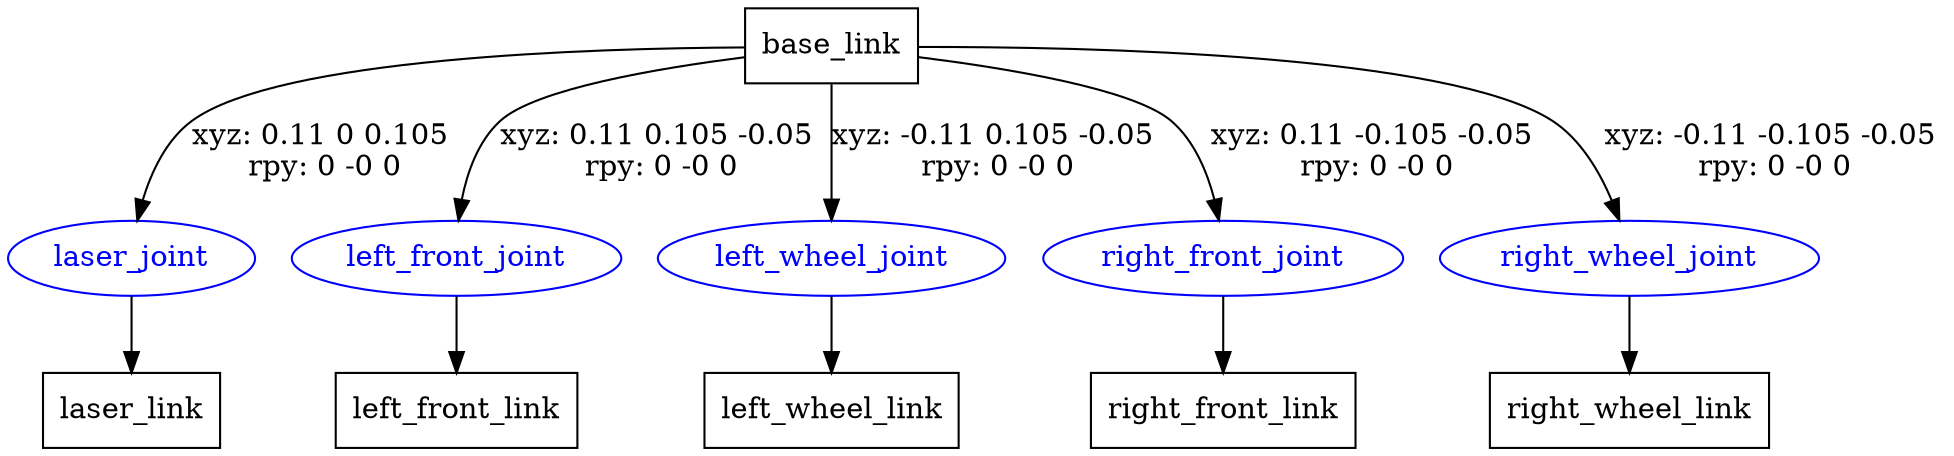digraph G {
node [shape=box];
"base_link" [label="base_link"];
"laser_link" [label="laser_link"];
"left_front_link" [label="left_front_link"];
"left_wheel_link" [label="left_wheel_link"];
"right_front_link" [label="right_front_link"];
"right_wheel_link" [label="right_wheel_link"];
node [shape=ellipse, color=blue, fontcolor=blue];
"base_link" -> "laser_joint" [label="xyz: 0.11 0 0.105 \nrpy: 0 -0 0"]
"laser_joint" -> "laser_link"
"base_link" -> "left_front_joint" [label="xyz: 0.11 0.105 -0.05 \nrpy: 0 -0 0"]
"left_front_joint" -> "left_front_link"
"base_link" -> "left_wheel_joint" [label="xyz: -0.11 0.105 -0.05 \nrpy: 0 -0 0"]
"left_wheel_joint" -> "left_wheel_link"
"base_link" -> "right_front_joint" [label="xyz: 0.11 -0.105 -0.05 \nrpy: 0 -0 0"]
"right_front_joint" -> "right_front_link"
"base_link" -> "right_wheel_joint" [label="xyz: -0.11 -0.105 -0.05 \nrpy: 0 -0 0"]
"right_wheel_joint" -> "right_wheel_link"
}
